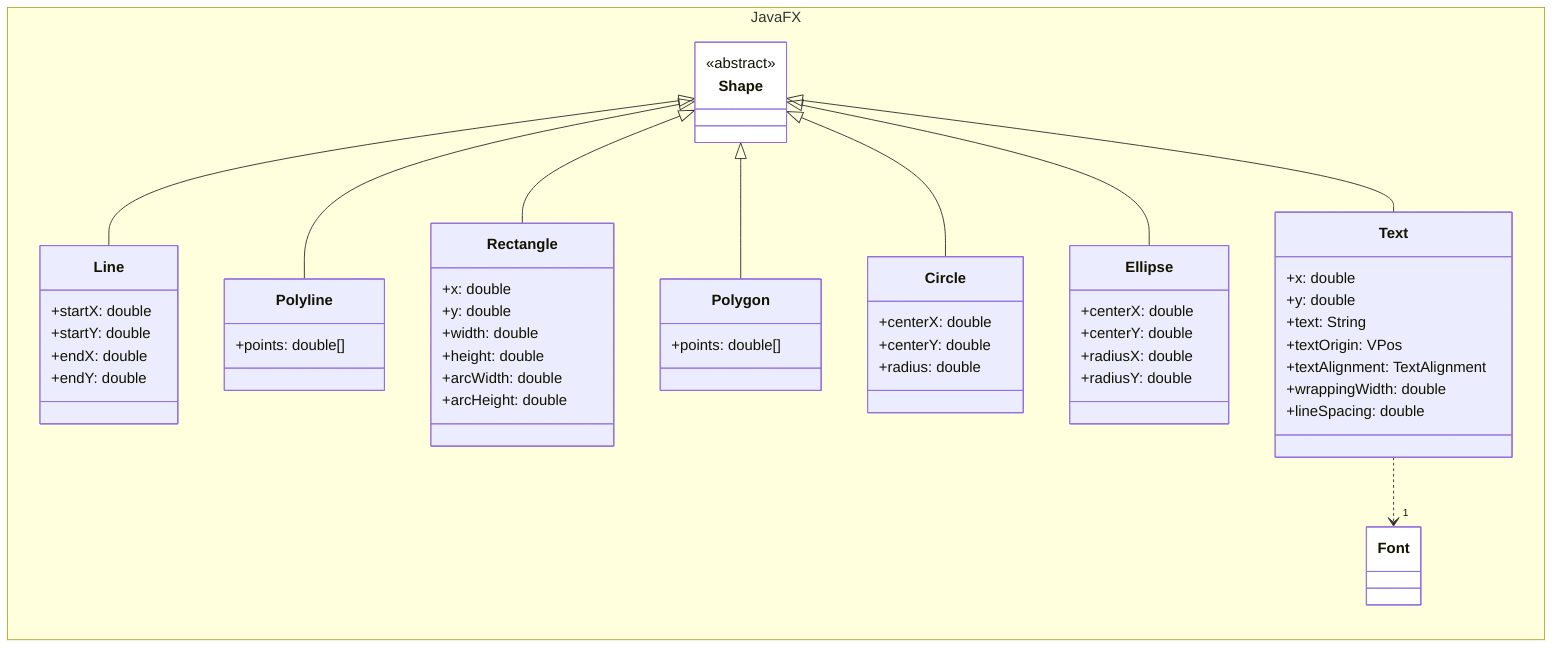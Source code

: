 classDiagram

    direction LR

    namespace JavaFX {

        class Shape {
            <<abstract>>
        }

        class Line {
            +startX: double
            +startY: double
            +endX: double
            +endY: double
        }

        class Polyline {
            +points: double[]
        }

        class Rectangle {
            +x: double
            +y: double
            +width: double
            +height: double
            +arcWidth: double
            +arcHeight: double
        }

        class Polygon {
            +points: double[]
        }

        class Circle {
            +centerX: double
            +centerY: double
            +radius: double
        }

        class Ellipse {
            +centerX: double
            +centerY: double
            +radiusX: double
            +radiusY: double
        }
        
        class Text {
            +x: double
            +y: double
            +text: String
            +textOrigin: VPos
            +textAlignment: TextAlignment
            +wrappingWidth: double
            +lineSpacing: double
        }

        class Font {
        }

    }

    Shape <|-- Line
    Shape <|-- Polyline
    
    Shape <|-- Rectangle
    Shape <|-- Polygon
    
    Shape <|-- Circle
    Shape <|-- Ellipse

    Shape <|-- Text

    Text ..>"1" Font

    style Shape fill:white
    style Paint fill:white
    style Font fill:white